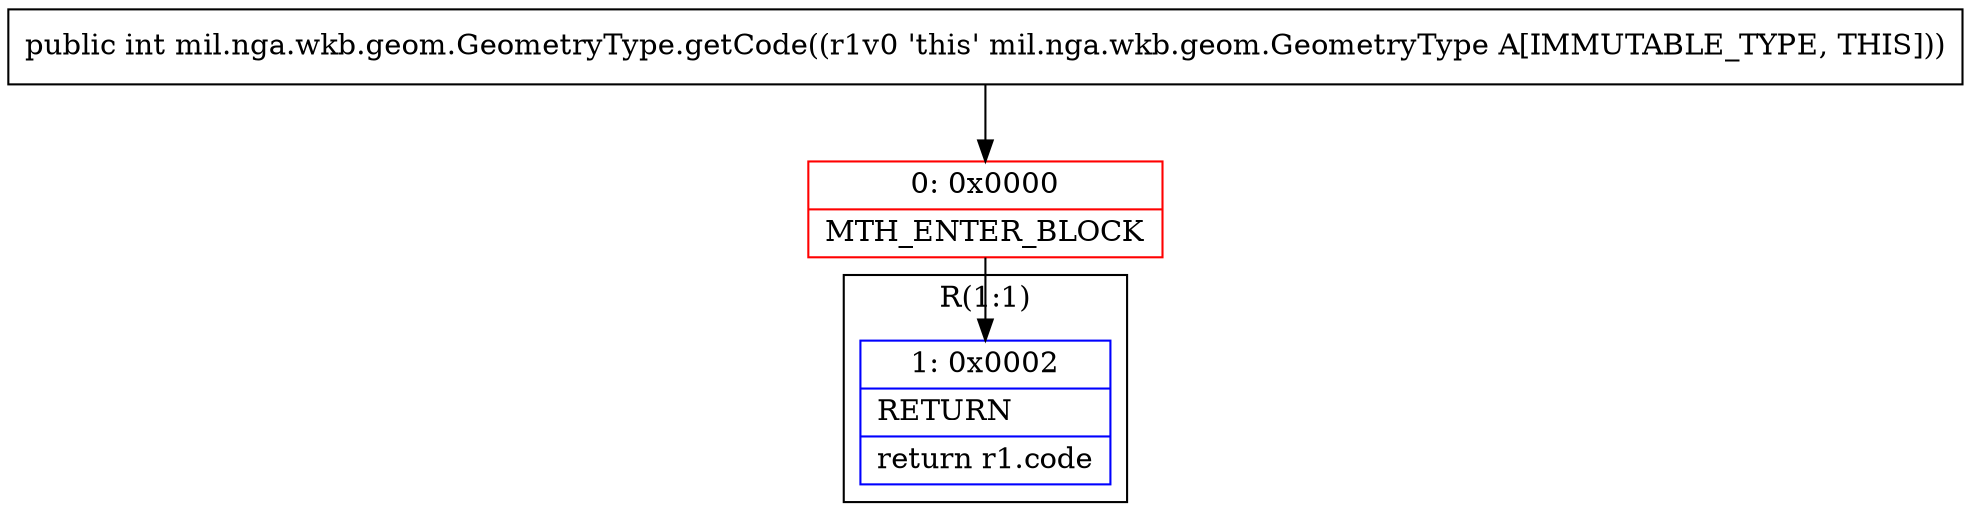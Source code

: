 digraph "CFG formil.nga.wkb.geom.GeometryType.getCode()I" {
subgraph cluster_Region_1212514770 {
label = "R(1:1)";
node [shape=record,color=blue];
Node_1 [shape=record,label="{1\:\ 0x0002|RETURN\l|return r1.code\l}"];
}
Node_0 [shape=record,color=red,label="{0\:\ 0x0000|MTH_ENTER_BLOCK\l}"];
MethodNode[shape=record,label="{public int mil.nga.wkb.geom.GeometryType.getCode((r1v0 'this' mil.nga.wkb.geom.GeometryType A[IMMUTABLE_TYPE, THIS])) }"];
MethodNode -> Node_0;
Node_0 -> Node_1;
}

